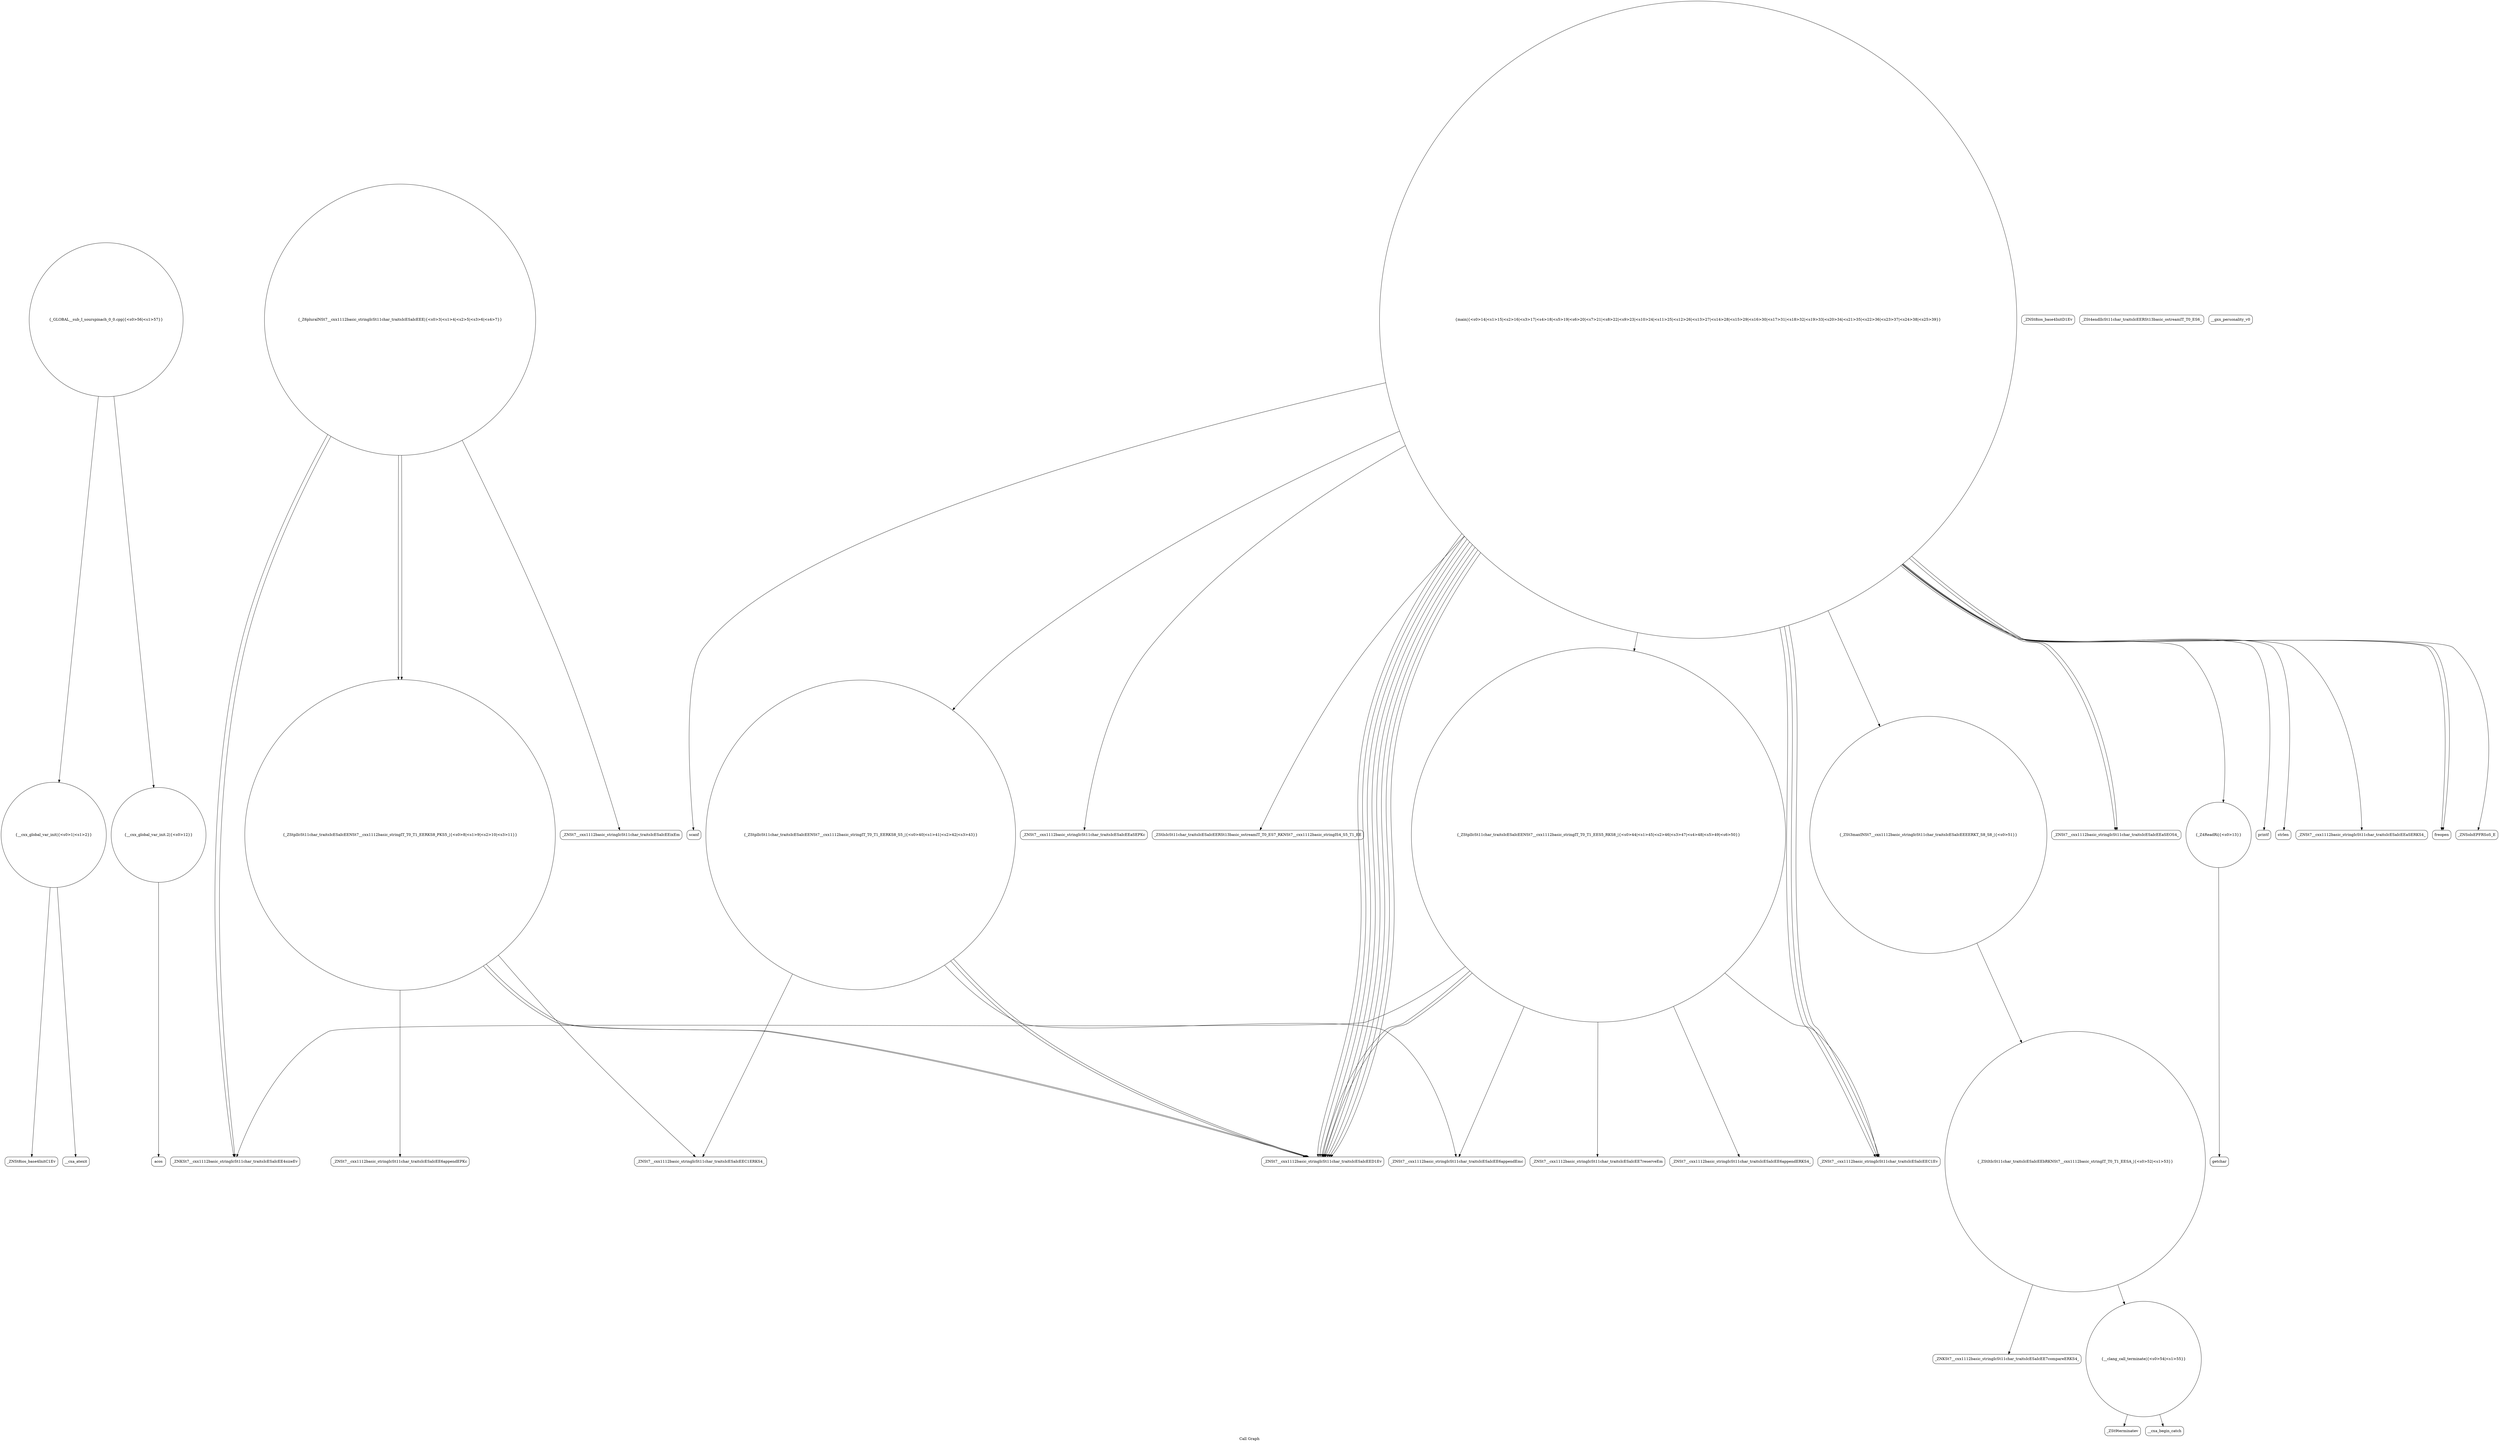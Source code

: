 digraph "Call Graph" {
	label="Call Graph";

	Node0x558528bc7960 [shape=record,shape=circle,label="{__cxx_global_var_init|{<s0>1|<s1>2}}"];
	Node0x558528bc7960:s0 -> Node0x558528bc7df0[color=black];
	Node0x558528bc7960:s1 -> Node0x558528bc7ef0[color=black];
	Node0x558528bc8a70 [shape=record,shape=Mrecord,label="{_ZStlsIcSt11char_traitsIcESaIcEERSt13basic_ostreamIT_T0_ES7_RKNSt7__cxx1112basic_stringIS4_S5_T1_EE}"];
	Node0x558528bc80f0 [shape=record,shape=circle,label="{_ZStplIcSt11char_traitsIcESaIcEENSt7__cxx1112basic_stringIT_T0_T1_EERKS8_PKS5_|{<s0>8|<s1>9|<s2>10|<s3>11}}"];
	Node0x558528bc80f0:s0 -> Node0x558528bc8e70[color=black];
	Node0x558528bc80f0:s1 -> Node0x558528bc8ef0[color=black];
	Node0x558528bc80f0:s2 -> Node0x558528bc8870[color=black];
	Node0x558528bc80f0:s3 -> Node0x558528bc8870[color=black];
	Node0x558528bc8df0 [shape=record,shape=Mrecord,label="{_ZSt9terminatev}"];
	Node0x558528bc8470 [shape=record,shape=Mrecord,label="{_ZNSt7__cxx1112basic_stringIcSt11char_traitsIcESaIcEEC1Ev}"];
	Node0x558528bc87f0 [shape=record,shape=Mrecord,label="{_ZNSt7__cxx1112basic_stringIcSt11char_traitsIcESaIcEEaSEOS4_}"];
	Node0x558528bc7e70 [shape=record,shape=Mrecord,label="{_ZNSt8ios_base4InitD1Ev}"];
	Node0x558528bc8b70 [shape=record,shape=Mrecord,label="{_ZSt4endlIcSt11char_traitsIcEERSt13basic_ostreamIT_T0_ES6_}"];
	Node0x558528bc81f0 [shape=record,shape=Mrecord,label="{acos}"];
	Node0x558528bc8ef0 [shape=record,shape=Mrecord,label="{_ZNSt7__cxx1112basic_stringIcSt11char_traitsIcESaIcEE6appendEPKc}"];
	Node0x558528bc8570 [shape=record,shape=Mrecord,label="{printf}"];
	Node0x558528bc88f0 [shape=record,shape=circle,label="{_ZStplIcSt11char_traitsIcESaIcEENSt7__cxx1112basic_stringIT_T0_T1_EES5_RKS8_|{<s0>44|<s1>45|<s2>46|<s3>47|<s4>48|<s5>49|<s6>50}}"];
	Node0x558528bc88f0:s0 -> Node0x558528bc8470[color=black];
	Node0x558528bc88f0:s1 -> Node0x558528bc7ff0[color=black];
	Node0x558528bc88f0:s2 -> Node0x558528bc8ff0[color=black];
	Node0x558528bc88f0:s3 -> Node0x558528bc8f70[color=black];
	Node0x558528bc88f0:s4 -> Node0x558528bc9070[color=black];
	Node0x558528bc88f0:s5 -> Node0x558528bc8870[color=black];
	Node0x558528bc88f0:s6 -> Node0x558528bc8870[color=black];
	Node0x558528bc7f70 [shape=record,shape=circle,label="{_Z6pluralNSt7__cxx1112basic_stringIcSt11char_traitsIcESaIcEEE|{<s0>3|<s1>4|<s2>5|<s3>6|<s4>7}}"];
	Node0x558528bc7f70:s0 -> Node0x558528bc7ff0[color=black];
	Node0x558528bc7f70:s1 -> Node0x558528bc7ff0[color=black];
	Node0x558528bc7f70:s2 -> Node0x558528bc8070[color=black];
	Node0x558528bc7f70:s3 -> Node0x558528bc80f0[color=black];
	Node0x558528bc7f70:s4 -> Node0x558528bc80f0[color=black];
	Node0x558528bc8c70 [shape=record,shape=Mrecord,label="{_ZNKSt7__cxx1112basic_stringIcSt11char_traitsIcESaIcEE7compareERKS4_}"];
	Node0x558528bc82f0 [shape=record,shape=Mrecord,label="{getchar}"];
	Node0x558528bc8ff0 [shape=record,shape=Mrecord,label="{_ZNSt7__cxx1112basic_stringIcSt11char_traitsIcESaIcEE7reserveEm}"];
	Node0x558528bc8670 [shape=record,shape=Mrecord,label="{strlen}"];
	Node0x558528bc89f0 [shape=record,shape=Mrecord,label="{_ZNSt7__cxx1112basic_stringIcSt11char_traitsIcESaIcEEaSERKS4_}"];
	Node0x558528bc8070 [shape=record,shape=Mrecord,label="{_ZNSt7__cxx1112basic_stringIcSt11char_traitsIcESaIcEEixEm}"];
	Node0x558528bc8d70 [shape=record,shape=Mrecord,label="{__cxa_begin_catch}"];
	Node0x558528bc83f0 [shape=record,shape=Mrecord,label="{freopen}"];
	Node0x558528bc90f0 [shape=record,shape=circle,label="{_GLOBAL__sub_I_sourspinach_0_0.cpp|{<s0>56|<s1>57}}"];
	Node0x558528bc90f0:s0 -> Node0x558528bc7960[color=black];
	Node0x558528bc90f0:s1 -> Node0x558528bc8170[color=black];
	Node0x558528bc8770 [shape=record,shape=circle,label="{_ZStplIcSt11char_traitsIcESaIcEENSt7__cxx1112basic_stringIT_T0_T1_EERKS8_S5_|{<s0>40|<s1>41|<s2>42|<s3>43}}"];
	Node0x558528bc8770:s0 -> Node0x558528bc8e70[color=black];
	Node0x558528bc8770:s1 -> Node0x558528bc8f70[color=black];
	Node0x558528bc8770:s2 -> Node0x558528bc8870[color=black];
	Node0x558528bc8770:s3 -> Node0x558528bc8870[color=black];
	Node0x558528bc7df0 [shape=record,shape=Mrecord,label="{_ZNSt8ios_base4InitC1Ev}"];
	Node0x558528bc8af0 [shape=record,shape=Mrecord,label="{_ZNSolsEPFRSoS_E}"];
	Node0x558528bc8170 [shape=record,shape=circle,label="{__cxx_global_var_init.2|{<s0>12}}"];
	Node0x558528bc8170:s0 -> Node0x558528bc81f0[color=black];
	Node0x558528bc8e70 [shape=record,shape=Mrecord,label="{_ZNSt7__cxx1112basic_stringIcSt11char_traitsIcESaIcEEC1ERKS4_}"];
	Node0x558528bc84f0 [shape=record,shape=Mrecord,label="{__gxx_personality_v0}"];
	Node0x558528bc8870 [shape=record,shape=Mrecord,label="{_ZNSt7__cxx1112basic_stringIcSt11char_traitsIcESaIcEED1Ev}"];
	Node0x558528bc7ef0 [shape=record,shape=Mrecord,label="{__cxa_atexit}"];
	Node0x558528bc8bf0 [shape=record,shape=circle,label="{_ZStltIcSt11char_traitsIcESaIcEEbRKNSt7__cxx1112basic_stringIT_T0_T1_EESA_|{<s0>52|<s1>53}}"];
	Node0x558528bc8bf0:s0 -> Node0x558528bc8c70[color=black];
	Node0x558528bc8bf0:s1 -> Node0x558528bc8cf0[color=black];
	Node0x558528bc8270 [shape=record,shape=circle,label="{_Z4ReadRi|{<s0>13}}"];
	Node0x558528bc8270:s0 -> Node0x558528bc82f0[color=black];
	Node0x558528bc8f70 [shape=record,shape=Mrecord,label="{_ZNSt7__cxx1112basic_stringIcSt11char_traitsIcESaIcEE6appendEmc}"];
	Node0x558528bc85f0 [shape=record,shape=Mrecord,label="{scanf}"];
	Node0x558528bc8970 [shape=record,shape=circle,label="{_ZSt3maxINSt7__cxx1112basic_stringIcSt11char_traitsIcESaIcEEEERKT_S8_S8_|{<s0>51}}"];
	Node0x558528bc8970:s0 -> Node0x558528bc8bf0[color=black];
	Node0x558528bc7ff0 [shape=record,shape=Mrecord,label="{_ZNKSt7__cxx1112basic_stringIcSt11char_traitsIcESaIcEE4sizeEv}"];
	Node0x558528bc8cf0 [shape=record,shape=circle,label="{__clang_call_terminate|{<s0>54|<s1>55}}"];
	Node0x558528bc8cf0:s0 -> Node0x558528bc8d70[color=black];
	Node0x558528bc8cf0:s1 -> Node0x558528bc8df0[color=black];
	Node0x558528bc8370 [shape=record,shape=circle,label="{main|{<s0>14|<s1>15|<s2>16|<s3>17|<s4>18|<s5>19|<s6>20|<s7>21|<s8>22|<s9>23|<s10>24|<s11>25|<s12>26|<s13>27|<s14>28|<s15>29|<s16>30|<s17>31|<s18>32|<s19>33|<s20>34|<s21>35|<s22>36|<s23>37|<s24>38|<s25>39}}"];
	Node0x558528bc8370:s0 -> Node0x558528bc83f0[color=black];
	Node0x558528bc8370:s1 -> Node0x558528bc83f0[color=black];
	Node0x558528bc8370:s2 -> Node0x558528bc8470[color=black];
	Node0x558528bc8370:s3 -> Node0x558528bc8470[color=black];
	Node0x558528bc8370:s4 -> Node0x558528bc8470[color=black];
	Node0x558528bc8370:s5 -> Node0x558528bc8270[color=black];
	Node0x558528bc8370:s6 -> Node0x558528bc8570[color=black];
	Node0x558528bc8370:s7 -> Node0x558528bc85f0[color=black];
	Node0x558528bc8370:s8 -> Node0x558528bc8670[color=black];
	Node0x558528bc8370:s9 -> Node0x558528bc86f0[color=black];
	Node0x558528bc8370:s10 -> Node0x558528bc8770[color=black];
	Node0x558528bc8370:s11 -> Node0x558528bc87f0[color=black];
	Node0x558528bc8370:s12 -> Node0x558528bc8870[color=black];
	Node0x558528bc8370:s13 -> Node0x558528bc88f0[color=black];
	Node0x558528bc8370:s14 -> Node0x558528bc87f0[color=black];
	Node0x558528bc8370:s15 -> Node0x558528bc8870[color=black];
	Node0x558528bc8370:s16 -> Node0x558528bc8970[color=black];
	Node0x558528bc8370:s17 -> Node0x558528bc89f0[color=black];
	Node0x558528bc8370:s18 -> Node0x558528bc8870[color=black];
	Node0x558528bc8370:s19 -> Node0x558528bc8870[color=black];
	Node0x558528bc8370:s20 -> Node0x558528bc8870[color=black];
	Node0x558528bc8370:s21 -> Node0x558528bc8a70[color=black];
	Node0x558528bc8370:s22 -> Node0x558528bc8af0[color=black];
	Node0x558528bc8370:s23 -> Node0x558528bc8870[color=black];
	Node0x558528bc8370:s24 -> Node0x558528bc8870[color=black];
	Node0x558528bc8370:s25 -> Node0x558528bc8870[color=black];
	Node0x558528bc9070 [shape=record,shape=Mrecord,label="{_ZNSt7__cxx1112basic_stringIcSt11char_traitsIcESaIcEE6appendERKS4_}"];
	Node0x558528bc86f0 [shape=record,shape=Mrecord,label="{_ZNSt7__cxx1112basic_stringIcSt11char_traitsIcESaIcEEaSEPKc}"];
}

